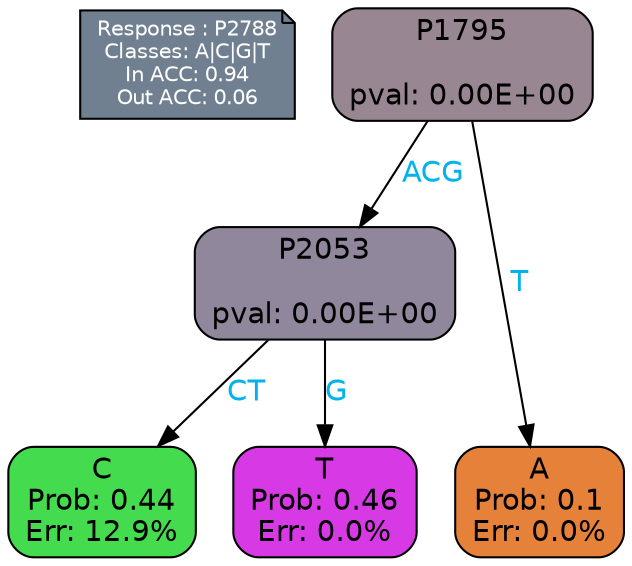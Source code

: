 digraph Tree {
node [shape=box, style="filled, rounded", color="black", fontname=helvetica] ;
graph [ranksep=equally, splines=polylines, bgcolor=transparent, dpi=600] ;
edge [fontname=helvetica] ;
LEGEND [label="Response : P2788
Classes: A|C|G|T
In ACC: 0.94
Out ACC: 0.06
",shape=note,align=left,style=filled,fillcolor="slategray",fontcolor="white",fontsize=10];1 [label="P1795

pval: 0.00E+00", fillcolor="#988792"] ;
2 [label="P2053

pval: 0.00E+00", fillcolor="#90879c"] ;
3 [label="C
Prob: 0.44
Err: 12.9%", fillcolor="#45db4f"] ;
4 [label="T
Prob: 0.46
Err: 0.0%", fillcolor="#d739e5"] ;
5 [label="A
Prob: 0.1
Err: 0.0%", fillcolor="#e58139"] ;
1 -> 2 [label="ACG",fontcolor=deepskyblue2] ;
1 -> 5 [label="T",fontcolor=deepskyblue2] ;
2 -> 3 [label="CT",fontcolor=deepskyblue2] ;
2 -> 4 [label="G",fontcolor=deepskyblue2] ;
{rank = same; 3;4;5;}{rank = same; LEGEND;1;}}